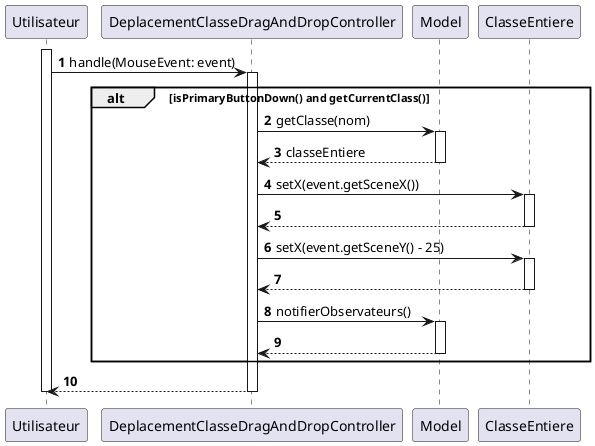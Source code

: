@startuml

autonumber

participant "Utilisateur" as user
participant DeplacementClasseDragAndDropController as controller
participant Model as model
participant ClasseEntiere as classeEntiere

activate user
user -> controller : handle(MouseEvent: event)

alt isPrimaryButtonDown() and getCurrentClass()
activate controller
controller -> model : getClasse(nom)
activate model
model --> controller : classeEntiere
deactivate model

controller -> classeEntiere : setX(event.getSceneX())
activate classeEntiere
classeEntiere --> controller :
deactivate classeEntiere

controller -> classeEntiere : setX(event.getSceneY() - 25)
activate classeEntiere
classeEntiere --> controller :
deactivate classeEntiere

controller -> model : notifierObservateurs()
activate model
model --> controller :
deactivate model
end alt

controller --> user
deactivate controller
deactivate user


@enduml
